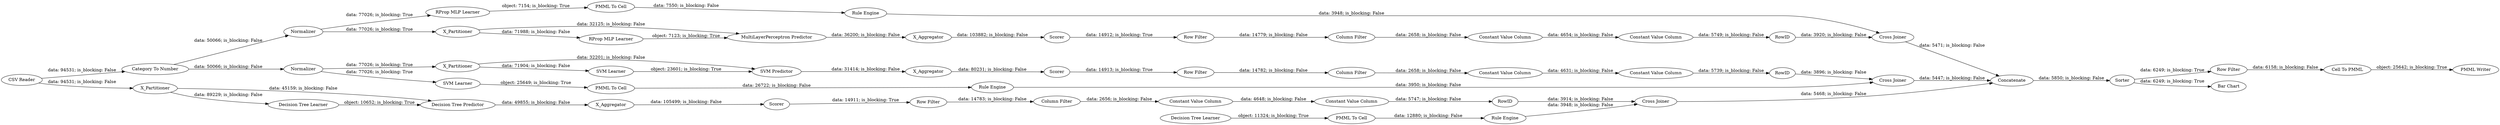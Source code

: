 digraph {
	"214926378766510890_293" [label=RowID]
	"-4654424884673529223_28" [label="PMML To Cell"]
	"1241638394278626827_2" [label=X_Partitioner]
	"6937834849670295919_39" [label=Normalizer]
	"8896075626988017686_290" [label="Constant Value Column"]
	"8896075626988017686_293" [label=RowID]
	"6937834849670295919_38" [label="Cross Joiner"]
	"-2571879686855122599_35" [label="RProp MLP Learner"]
	"-8739800172673922882_34" [label="PMML To Cell"]
	"1241638394278626827_40" [label=Normalizer]
	"-4880344509690488217_32" [label="Decision Tree Predictor"]
	"6937834849670295919_2" [label=X_Partitioner]
	"-4654424884673529223_34" [label="Rule Engine"]
	"-4880344509690488217_31" [label="Decision Tree Learner"]
	"-2743423424996620078_293" [label=RowID]
	"6186726150107698143_58" [label="Category To Number"]
	"214926378766510890_9" [label="Row Filter"]
	"8896075626988017686_294" [label="Column Filter"]
	"-4880344509690488217_7" [label=X_Aggregator]
	"6186726150107698143_52" [label=Sorter]
	"1241638394278626827_32" [label="SVM Predictor"]
	"6186726150107698143_53" [label="Row Filter"]
	"6937834849670295919_40" [label=Scorer]
	"-4880344509690488217_38" [label="Cross Joiner"]
	"6186726150107698143_54" [label="Cell To PMML"]
	"1241638394278626827_31" [label="SVM Learner"]
	"8896075626988017686_9" [label="Row Filter"]
	"6186726150107698143_62" [label="CSV Reader"]
	"6186726150107698143_59" [label="Bar Chart"]
	"6186726150107698143_61" [label="PMML Writer"]
	"214926378766510890_294" [label="Column Filter"]
	"6937834849670295919_32" [label="MultiLayerPerceptron Predictor"]
	"-4654424884673529223_33" [label="Decision Tree Learner"]
	"214926378766510890_292" [label="Constant Value Column"]
	"1241638394278626827_39" [label="Cross Joiner"]
	"-2571879686855122599_34" [label="Rule Engine"]
	"-4880344509690488217_2" [label=X_Partitioner]
	"-2743423424996620078_290" [label="Constant Value Column"]
	"8896075626988017686_292" [label="Constant Value Column"]
	"-2743423424996620078_292" [label="Constant Value Column"]
	"6937834849670295919_31" [label="RProp MLP Learner"]
	"1241638394278626827_7" [label=X_Aggregator]
	"-2571879686855122599_22" [label="PMML To Cell"]
	"-8739800172673922882_33" [label="SVM Learner"]
	"1241638394278626827_41" [label=Scorer]
	"-2743423424996620078_9" [label="Row Filter"]
	"214926378766510890_290" [label="Constant Value Column"]
	"6937834849670295919_7" [label=X_Aggregator]
	"6186726150107698143_60" [label=Concatenate]
	"-8739800172673922882_35" [label="Rule Engine"]
	"-4880344509690488217_39" [label=Scorer]
	"-2743423424996620078_294" [label="Column Filter"]
	"6186726150107698143_54" -> "6186726150107698143_61" [label="object: 25642; is_blocking: True"]
	"-2743423424996620078_293" -> "1241638394278626827_39" [label="data: 3896; is_blocking: False"]
	"-2571879686855122599_34" -> "6937834849670295919_38" [label="data: 3948; is_blocking: False"]
	"-2743423424996620078_292" -> "-2743423424996620078_293" [label="data: 5739; is_blocking: False"]
	"1241638394278626827_31" -> "1241638394278626827_32" [label="object: 23601; is_blocking: True"]
	"1241638394278626827_39" -> "6186726150107698143_60" [label="data: 5447; is_blocking: False"]
	"6937834849670295919_31" -> "6937834849670295919_32" [label="object: 7123; is_blocking: True"]
	"6937834849670295919_39" -> "6937834849670295919_2" [label="data: 77026; is_blocking: True"]
	"214926378766510890_294" -> "214926378766510890_290" [label="data: 2656; is_blocking: False"]
	"-2743423424996620078_290" -> "-2743423424996620078_292" [label="data: 4631; is_blocking: False"]
	"-4880344509690488217_39" -> "214926378766510890_9" [label="data: 14911; is_blocking: True"]
	"1241638394278626827_40" -> "-8739800172673922882_33" [label="data: 77026; is_blocking: True"]
	"6186726150107698143_52" -> "6186726150107698143_53" [label="data: 6249; is_blocking: True"]
	"214926378766510890_292" -> "214926378766510890_293" [label="data: 5747; is_blocking: False"]
	"-2571879686855122599_35" -> "-2571879686855122599_22" [label="object: 7154; is_blocking: True"]
	"-8739800172673922882_33" -> "-8739800172673922882_34" [label="object: 25649; is_blocking: True"]
	"8896075626988017686_294" -> "8896075626988017686_290" [label="data: 2658; is_blocking: False"]
	"-4654424884673529223_28" -> "-4654424884673529223_34" [label="data: 12880; is_blocking: False"]
	"1241638394278626827_2" -> "1241638394278626827_31" [label="data: 71904; is_blocking: False"]
	"-8739800172673922882_35" -> "1241638394278626827_39" [label="data: 3950; is_blocking: False"]
	"6186726150107698143_60" -> "6186726150107698143_52" [label="data: 5850; is_blocking: False"]
	"-4654424884673529223_34" -> "-4880344509690488217_38" [label="data: 3948; is_blocking: False"]
	"-4880344509690488217_2" -> "-4880344509690488217_32" [label="data: 45159; is_blocking: False"]
	"8896075626988017686_292" -> "8896075626988017686_293" [label="data: 5749; is_blocking: False"]
	"6937834849670295919_2" -> "6937834849670295919_31" [label="data: 71988; is_blocking: False"]
	"-4654424884673529223_33" -> "-4654424884673529223_28" [label="object: 11324; is_blocking: True"]
	"-2743423424996620078_294" -> "-2743423424996620078_290" [label="data: 2658; is_blocking: False"]
	"-4880344509690488217_32" -> "-4880344509690488217_7" [label="data: 49855; is_blocking: False"]
	"1241638394278626827_40" -> "1241638394278626827_2" [label="data: 77026; is_blocking: True"]
	"-2743423424996620078_9" -> "-2743423424996620078_294" [label="data: 14782; is_blocking: False"]
	"8896075626988017686_9" -> "8896075626988017686_294" [label="data: 14779; is_blocking: False"]
	"1241638394278626827_2" -> "1241638394278626827_32" [label="data: 32201; is_blocking: False"]
	"-4880344509690488217_38" -> "6186726150107698143_60" [label="data: 5468; is_blocking: False"]
	"1241638394278626827_7" -> "1241638394278626827_41" [label="data: 80231; is_blocking: False"]
	"6186726150107698143_58" -> "1241638394278626827_40" [label="data: 50066; is_blocking: False"]
	"214926378766510890_9" -> "214926378766510890_294" [label="data: 14783; is_blocking: False"]
	"-4880344509690488217_2" -> "-4880344509690488217_31" [label="data: 89229; is_blocking: False"]
	"-4880344509690488217_7" -> "-4880344509690488217_39" [label="data: 105499; is_blocking: False"]
	"1241638394278626827_41" -> "-2743423424996620078_9" [label="data: 14913; is_blocking: True"]
	"6937834849670295919_2" -> "6937834849670295919_32" [label="data: 32125; is_blocking: False"]
	"8896075626988017686_293" -> "6937834849670295919_38" [label="data: 3920; is_blocking: False"]
	"-8739800172673922882_34" -> "-8739800172673922882_35" [label="data: 26722; is_blocking: False"]
	"1241638394278626827_32" -> "1241638394278626827_7" [label="data: 31414; is_blocking: False"]
	"-4880344509690488217_31" -> "-4880344509690488217_32" [label="object: 10652; is_blocking: True"]
	"214926378766510890_293" -> "-4880344509690488217_38" [label="data: 3914; is_blocking: False"]
	"-2571879686855122599_22" -> "-2571879686855122599_34" [label="data: 7550; is_blocking: False"]
	"6937834849670295919_39" -> "-2571879686855122599_35" [label="data: 77026; is_blocking: True"]
	"6937834849670295919_32" -> "6937834849670295919_7" [label="data: 36200; is_blocking: False"]
	"6186726150107698143_58" -> "6937834849670295919_39" [label="data: 50066; is_blocking: False"]
	"6186726150107698143_53" -> "6186726150107698143_54" [label="data: 6158; is_blocking: False"]
	"6937834849670295919_40" -> "8896075626988017686_9" [label="data: 14912; is_blocking: True"]
	"6186726150107698143_52" -> "6186726150107698143_59" [label="data: 6249; is_blocking: True"]
	"6937834849670295919_7" -> "6937834849670295919_40" [label="data: 103882; is_blocking: False"]
	"6186726150107698143_62" -> "6186726150107698143_58" [label="data: 94531; is_blocking: False"]
	"214926378766510890_290" -> "214926378766510890_292" [label="data: 4648; is_blocking: False"]
	"6937834849670295919_38" -> "6186726150107698143_60" [label="data: 5471; is_blocking: False"]
	"6186726150107698143_62" -> "-4880344509690488217_2" [label="data: 94531; is_blocking: False"]
	"8896075626988017686_290" -> "8896075626988017686_292" [label="data: 4654; is_blocking: False"]
	rankdir=LR
}
